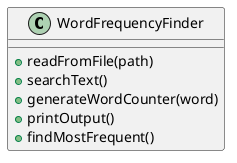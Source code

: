 @startuml
'https://plantuml.com/class-diagram

class WordFrequencyFinder{
+ readFromFile(path)
+ searchText()
+ generateWordCounter(word)
+ printOutput()
+ findMostFrequent()
}

@enduml